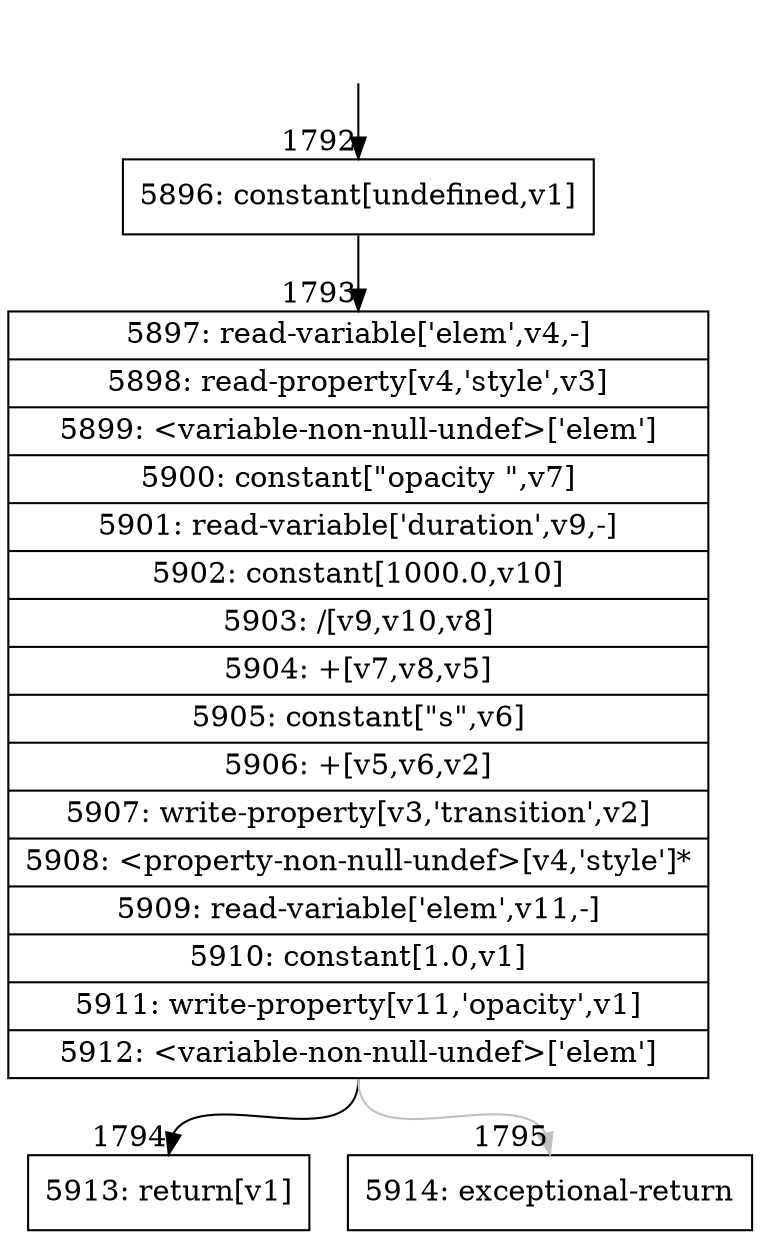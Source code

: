 digraph {
rankdir="TD"
BB_entry151[shape=none,label=""];
BB_entry151 -> BB1792 [tailport=s, headport=n, headlabel="    1792"]
BB1792 [shape=record label="{5896: constant[undefined,v1]}" ] 
BB1792 -> BB1793 [tailport=s, headport=n, headlabel="      1793"]
BB1793 [shape=record label="{5897: read-variable['elem',v4,-]|5898: read-property[v4,'style',v3]|5899: \<variable-non-null-undef\>['elem']|5900: constant[\"opacity \",v7]|5901: read-variable['duration',v9,-]|5902: constant[1000.0,v10]|5903: /[v9,v10,v8]|5904: +[v7,v8,v5]|5905: constant[\"s\",v6]|5906: +[v5,v6,v2]|5907: write-property[v3,'transition',v2]|5908: \<property-non-null-undef\>[v4,'style']*|5909: read-variable['elem',v11,-]|5910: constant[1.0,v1]|5911: write-property[v11,'opacity',v1]|5912: \<variable-non-null-undef\>['elem']}" ] 
BB1793 -> BB1794 [tailport=s, headport=n, headlabel="      1794"]
BB1793 -> BB1795 [tailport=s, headport=n, color=gray, headlabel="      1795"]
BB1794 [shape=record label="{5913: return[v1]}" ] 
BB1795 [shape=record label="{5914: exceptional-return}" ] 
//#$~ 1592
}
